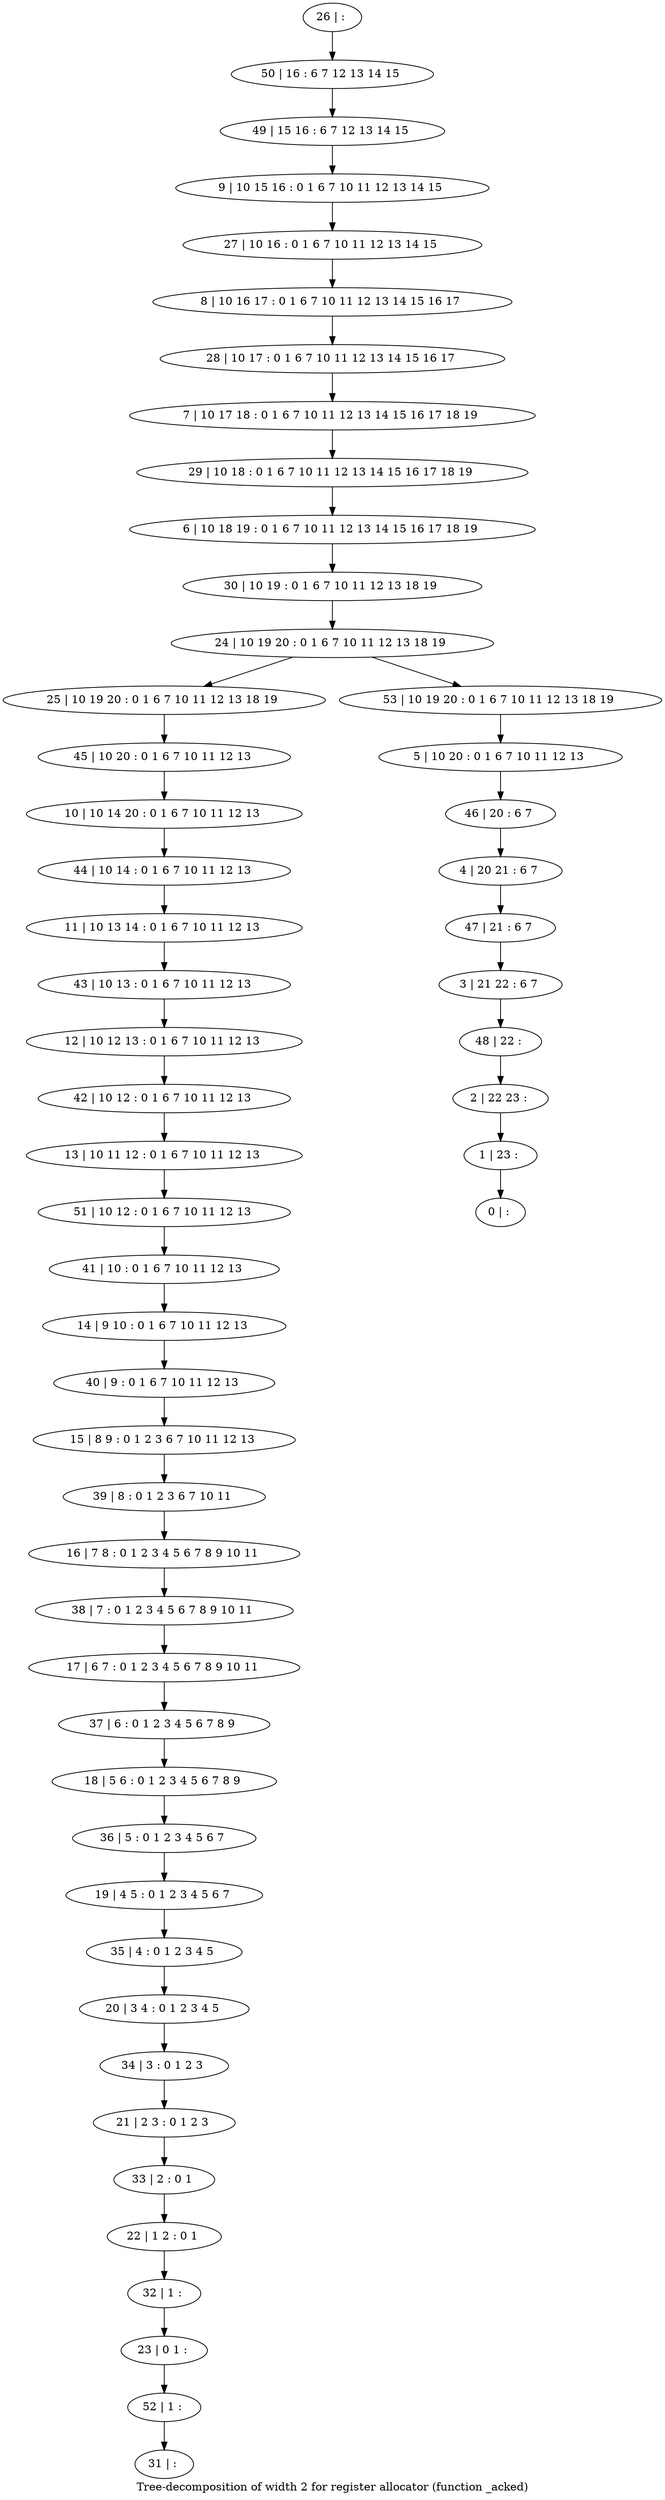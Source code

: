 digraph G {
graph [label="Tree-decomposition of width 2 for register allocator (function _acked)"]
0[label="0 | : "];
1[label="1 | 23 : "];
2[label="2 | 22 23 : "];
3[label="3 | 21 22 : 6 7 "];
4[label="4 | 20 21 : 6 7 "];
5[label="5 | 10 20 : 0 1 6 7 10 11 12 13 "];
6[label="6 | 10 18 19 : 0 1 6 7 10 11 12 13 14 15 16 17 18 19 "];
7[label="7 | 10 17 18 : 0 1 6 7 10 11 12 13 14 15 16 17 18 19 "];
8[label="8 | 10 16 17 : 0 1 6 7 10 11 12 13 14 15 16 17 "];
9[label="9 | 10 15 16 : 0 1 6 7 10 11 12 13 14 15 "];
10[label="10 | 10 14 20 : 0 1 6 7 10 11 12 13 "];
11[label="11 | 10 13 14 : 0 1 6 7 10 11 12 13 "];
12[label="12 | 10 12 13 : 0 1 6 7 10 11 12 13 "];
13[label="13 | 10 11 12 : 0 1 6 7 10 11 12 13 "];
14[label="14 | 9 10 : 0 1 6 7 10 11 12 13 "];
15[label="15 | 8 9 : 0 1 2 3 6 7 10 11 12 13 "];
16[label="16 | 7 8 : 0 1 2 3 4 5 6 7 8 9 10 11 "];
17[label="17 | 6 7 : 0 1 2 3 4 5 6 7 8 9 10 11 "];
18[label="18 | 5 6 : 0 1 2 3 4 5 6 7 8 9 "];
19[label="19 | 4 5 : 0 1 2 3 4 5 6 7 "];
20[label="20 | 3 4 : 0 1 2 3 4 5 "];
21[label="21 | 2 3 : 0 1 2 3 "];
22[label="22 | 1 2 : 0 1 "];
23[label="23 | 0 1 : "];
24[label="24 | 10 19 20 : 0 1 6 7 10 11 12 13 18 19 "];
25[label="25 | 10 19 20 : 0 1 6 7 10 11 12 13 18 19 "];
26[label="26 | : "];
27[label="27 | 10 16 : 0 1 6 7 10 11 12 13 14 15 "];
28[label="28 | 10 17 : 0 1 6 7 10 11 12 13 14 15 16 17 "];
29[label="29 | 10 18 : 0 1 6 7 10 11 12 13 14 15 16 17 18 19 "];
30[label="30 | 10 19 : 0 1 6 7 10 11 12 13 18 19 "];
31[label="31 | : "];
32[label="32 | 1 : "];
33[label="33 | 2 : 0 1 "];
34[label="34 | 3 : 0 1 2 3 "];
35[label="35 | 4 : 0 1 2 3 4 5 "];
36[label="36 | 5 : 0 1 2 3 4 5 6 7 "];
37[label="37 | 6 : 0 1 2 3 4 5 6 7 8 9 "];
38[label="38 | 7 : 0 1 2 3 4 5 6 7 8 9 10 11 "];
39[label="39 | 8 : 0 1 2 3 6 7 10 11 "];
40[label="40 | 9 : 0 1 6 7 10 11 12 13 "];
41[label="41 | 10 : 0 1 6 7 10 11 12 13 "];
42[label="42 | 10 12 : 0 1 6 7 10 11 12 13 "];
43[label="43 | 10 13 : 0 1 6 7 10 11 12 13 "];
44[label="44 | 10 14 : 0 1 6 7 10 11 12 13 "];
45[label="45 | 10 20 : 0 1 6 7 10 11 12 13 "];
46[label="46 | 20 : 6 7 "];
47[label="47 | 21 : 6 7 "];
48[label="48 | 22 : "];
49[label="49 | 15 16 : 6 7 12 13 14 15 "];
50[label="50 | 16 : 6 7 12 13 14 15 "];
51[label="51 | 10 12 : 0 1 6 7 10 11 12 13 "];
52[label="52 | 1 : "];
53[label="53 | 10 19 20 : 0 1 6 7 10 11 12 13 18 19 "];
32->23 ;
22->32 ;
33->22 ;
21->33 ;
34->21 ;
20->34 ;
35->20 ;
19->35 ;
36->19 ;
18->36 ;
37->18 ;
17->37 ;
38->17 ;
16->38 ;
39->16 ;
15->39 ;
40->15 ;
14->40 ;
41->14 ;
42->13 ;
12->42 ;
43->12 ;
11->43 ;
44->11 ;
10->44 ;
45->10 ;
25->45 ;
51->41 ;
13->51 ;
52->31 ;
23->52 ;
26->50 ;
50->49 ;
49->9 ;
9->27 ;
27->8 ;
8->28 ;
28->7 ;
7->29 ;
29->6 ;
6->30 ;
30->24 ;
5->46 ;
46->4 ;
4->47 ;
47->3 ;
3->48 ;
48->2 ;
2->1 ;
1->0 ;
53->5 ;
24->25 ;
24->53 ;
}
